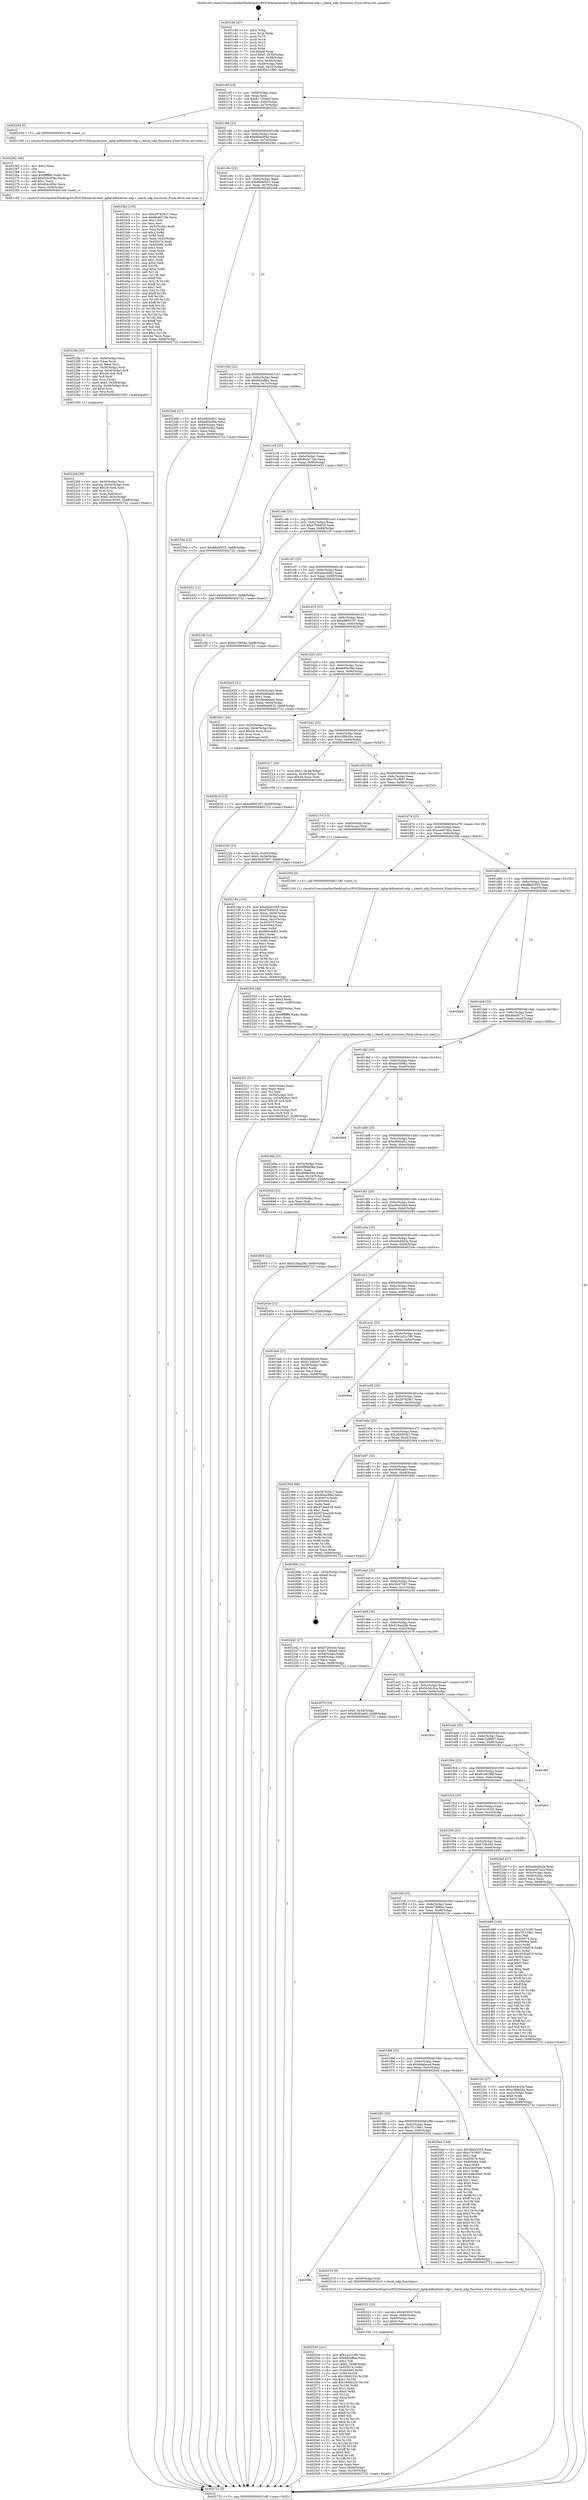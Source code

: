 digraph "0x401c40" {
  label = "0x401c40 (/mnt/c/Users/mathe/Desktop/tcc/POCII/binaries/extr_kphp-kdbnetnet-udp.c_check_udp_functions_Final-ollvm.out::main(0))"
  labelloc = "t"
  node[shape=record]

  Entry [label="",width=0.3,height=0.3,shape=circle,fillcolor=black,style=filled]
  "0x401c6f" [label="{
     0x401c6f [23]\l
     | [instrs]\l
     &nbsp;&nbsp;0x401c6f \<+3\>: mov -0x68(%rbp),%eax\l
     &nbsp;&nbsp;0x401c72 \<+2\>: mov %eax,%ecx\l
     &nbsp;&nbsp;0x401c74 \<+6\>: sub $0x817264e9,%ecx\l
     &nbsp;&nbsp;0x401c7a \<+3\>: mov %eax,-0x6c(%rbp)\l
     &nbsp;&nbsp;0x401c7d \<+3\>: mov %ecx,-0x70(%rbp)\l
     &nbsp;&nbsp;0x401c80 \<+6\>: je 000000000040225d \<main+0x61d\>\l
  }"]
  "0x40225d" [label="{
     0x40225d [5]\l
     | [instrs]\l
     &nbsp;&nbsp;0x40225d \<+5\>: call 0000000000401160 \<next_i\>\l
     | [calls]\l
     &nbsp;&nbsp;0x401160 \{1\} (/mnt/c/Users/mathe/Desktop/tcc/POCII/binaries/extr_kphp-kdbnetnet-udp.c_check_udp_functions_Final-ollvm.out::next_i)\l
  }"]
  "0x401c86" [label="{
     0x401c86 [22]\l
     | [instrs]\l
     &nbsp;&nbsp;0x401c86 \<+5\>: jmp 0000000000401c8b \<main+0x4b\>\l
     &nbsp;&nbsp;0x401c8b \<+3\>: mov -0x6c(%rbp),%eax\l
     &nbsp;&nbsp;0x401c8e \<+5\>: sub $0x86da3f4d,%eax\l
     &nbsp;&nbsp;0x401c93 \<+3\>: mov %eax,-0x74(%rbp)\l
     &nbsp;&nbsp;0x401c96 \<+6\>: je 00000000004023bc \<main+0x77c\>\l
  }"]
  Exit [label="",width=0.3,height=0.3,shape=circle,fillcolor=black,style=filled,peripheries=2]
  "0x4023bc" [label="{
     0x4023bc [150]\l
     | [instrs]\l
     &nbsp;&nbsp;0x4023bc \<+5\>: mov $0x297828c7,%eax\l
     &nbsp;&nbsp;0x4023c1 \<+5\>: mov $0x8ede719e,%ecx\l
     &nbsp;&nbsp;0x4023c6 \<+2\>: mov $0x1,%dl\l
     &nbsp;&nbsp;0x4023c8 \<+2\>: xor %esi,%esi\l
     &nbsp;&nbsp;0x4023ca \<+3\>: mov -0x5c(%rbp),%edi\l
     &nbsp;&nbsp;0x4023cd \<+3\>: mov %esi,%r8d\l
     &nbsp;&nbsp;0x4023d0 \<+4\>: sub $0x1,%r8d\l
     &nbsp;&nbsp;0x4023d4 \<+3\>: sub %r8d,%edi\l
     &nbsp;&nbsp;0x4023d7 \<+3\>: mov %edi,-0x5c(%rbp)\l
     &nbsp;&nbsp;0x4023da \<+7\>: mov 0x405074,%edi\l
     &nbsp;&nbsp;0x4023e1 \<+8\>: mov 0x405084,%r8d\l
     &nbsp;&nbsp;0x4023e9 \<+3\>: sub $0x1,%esi\l
     &nbsp;&nbsp;0x4023ec \<+3\>: mov %edi,%r9d\l
     &nbsp;&nbsp;0x4023ef \<+3\>: add %esi,%r9d\l
     &nbsp;&nbsp;0x4023f2 \<+4\>: imul %r9d,%edi\l
     &nbsp;&nbsp;0x4023f6 \<+3\>: and $0x1,%edi\l
     &nbsp;&nbsp;0x4023f9 \<+3\>: cmp $0x0,%edi\l
     &nbsp;&nbsp;0x4023fc \<+4\>: sete %r10b\l
     &nbsp;&nbsp;0x402400 \<+4\>: cmp $0xa,%r8d\l
     &nbsp;&nbsp;0x402404 \<+4\>: setl %r11b\l
     &nbsp;&nbsp;0x402408 \<+3\>: mov %r10b,%bl\l
     &nbsp;&nbsp;0x40240b \<+3\>: xor $0xff,%bl\l
     &nbsp;&nbsp;0x40240e \<+3\>: mov %r11b,%r14b\l
     &nbsp;&nbsp;0x402411 \<+4\>: xor $0xff,%r14b\l
     &nbsp;&nbsp;0x402415 \<+3\>: xor $0x1,%dl\l
     &nbsp;&nbsp;0x402418 \<+3\>: mov %bl,%r15b\l
     &nbsp;&nbsp;0x40241b \<+4\>: and $0xff,%r15b\l
     &nbsp;&nbsp;0x40241f \<+3\>: and %dl,%r10b\l
     &nbsp;&nbsp;0x402422 \<+3\>: mov %r14b,%r12b\l
     &nbsp;&nbsp;0x402425 \<+4\>: and $0xff,%r12b\l
     &nbsp;&nbsp;0x402429 \<+3\>: and %dl,%r11b\l
     &nbsp;&nbsp;0x40242c \<+3\>: or %r10b,%r15b\l
     &nbsp;&nbsp;0x40242f \<+3\>: or %r11b,%r12b\l
     &nbsp;&nbsp;0x402432 \<+3\>: xor %r12b,%r15b\l
     &nbsp;&nbsp;0x402435 \<+3\>: or %r14b,%bl\l
     &nbsp;&nbsp;0x402438 \<+3\>: xor $0xff,%bl\l
     &nbsp;&nbsp;0x40243b \<+3\>: or $0x1,%dl\l
     &nbsp;&nbsp;0x40243e \<+2\>: and %dl,%bl\l
     &nbsp;&nbsp;0x402440 \<+3\>: or %bl,%r15b\l
     &nbsp;&nbsp;0x402443 \<+4\>: test $0x1,%r15b\l
     &nbsp;&nbsp;0x402447 \<+3\>: cmovne %ecx,%eax\l
     &nbsp;&nbsp;0x40244a \<+3\>: mov %eax,-0x68(%rbp)\l
     &nbsp;&nbsp;0x40244d \<+5\>: jmp 0000000000402722 \<main+0xae2\>\l
  }"]
  "0x401c9c" [label="{
     0x401c9c [22]\l
     | [instrs]\l
     &nbsp;&nbsp;0x401c9c \<+5\>: jmp 0000000000401ca1 \<main+0x61\>\l
     &nbsp;&nbsp;0x401ca1 \<+3\>: mov -0x6c(%rbp),%eax\l
     &nbsp;&nbsp;0x401ca4 \<+5\>: sub $0x88ebf932,%eax\l
     &nbsp;&nbsp;0x401ca9 \<+3\>: mov %eax,-0x78(%rbp)\l
     &nbsp;&nbsp;0x401cac \<+6\>: je 00000000004025e6 \<main+0x9a6\>\l
  }"]
  "0x402650" [label="{
     0x402650 [12]\l
     | [instrs]\l
     &nbsp;&nbsp;0x402650 \<+7\>: movl $0x519aa20b,-0x68(%rbp)\l
     &nbsp;&nbsp;0x402657 \<+5\>: jmp 0000000000402722 \<main+0xae2\>\l
  }"]
  "0x4025e6" [label="{
     0x4025e6 [27]\l
     | [instrs]\l
     &nbsp;&nbsp;0x4025e6 \<+5\>: mov $0xdfd0bd51,%eax\l
     &nbsp;&nbsp;0x4025eb \<+5\>: mov $0xbdf3e59e,%ecx\l
     &nbsp;&nbsp;0x4025f0 \<+3\>: mov -0x64(%rbp),%edx\l
     &nbsp;&nbsp;0x4025f3 \<+3\>: cmp -0x48(%rbp),%edx\l
     &nbsp;&nbsp;0x4025f6 \<+3\>: cmovl %ecx,%eax\l
     &nbsp;&nbsp;0x4025f9 \<+3\>: mov %eax,-0x68(%rbp)\l
     &nbsp;&nbsp;0x4025fc \<+5\>: jmp 0000000000402722 \<main+0xae2\>\l
  }"]
  "0x401cb2" [label="{
     0x401cb2 [22]\l
     | [instrs]\l
     &nbsp;&nbsp;0x401cb2 \<+5\>: jmp 0000000000401cb7 \<main+0x77\>\l
     &nbsp;&nbsp;0x401cb7 \<+3\>: mov -0x6c(%rbp),%eax\l
     &nbsp;&nbsp;0x401cba \<+5\>: sub $0x8d2effaa,%eax\l
     &nbsp;&nbsp;0x401cbf \<+3\>: mov %eax,-0x7c(%rbp)\l
     &nbsp;&nbsp;0x401cc2 \<+6\>: je 00000000004025da \<main+0x99a\>\l
  }"]
  "0x402619" [label="{
     0x402619 [12]\l
     | [instrs]\l
     &nbsp;&nbsp;0x402619 \<+7\>: movl $0xa8805197,-0x68(%rbp)\l
     &nbsp;&nbsp;0x402620 \<+5\>: jmp 0000000000402722 \<main+0xae2\>\l
  }"]
  "0x4025da" [label="{
     0x4025da [12]\l
     | [instrs]\l
     &nbsp;&nbsp;0x4025da \<+7\>: movl $0x88ebf932,-0x68(%rbp)\l
     &nbsp;&nbsp;0x4025e1 \<+5\>: jmp 0000000000402722 \<main+0xae2\>\l
  }"]
  "0x401cc8" [label="{
     0x401cc8 [22]\l
     | [instrs]\l
     &nbsp;&nbsp;0x401cc8 \<+5\>: jmp 0000000000401ccd \<main+0x8d\>\l
     &nbsp;&nbsp;0x401ccd \<+3\>: mov -0x6c(%rbp),%eax\l
     &nbsp;&nbsp;0x401cd0 \<+5\>: sub $0x8ede719e,%eax\l
     &nbsp;&nbsp;0x401cd5 \<+3\>: mov %eax,-0x80(%rbp)\l
     &nbsp;&nbsp;0x401cd8 \<+6\>: je 0000000000402452 \<main+0x812\>\l
  }"]
  "0x402539" [label="{
     0x402539 [161]\l
     | [instrs]\l
     &nbsp;&nbsp;0x402539 \<+5\>: mov $0x1a21c3f0,%esi\l
     &nbsp;&nbsp;0x40253e \<+5\>: mov $0x8d2effaa,%ecx\l
     &nbsp;&nbsp;0x402543 \<+2\>: mov $0x1,%dl\l
     &nbsp;&nbsp;0x402545 \<+7\>: movl $0x0,-0x64(%rbp)\l
     &nbsp;&nbsp;0x40254c \<+8\>: mov 0x405074,%r8d\l
     &nbsp;&nbsp;0x402554 \<+8\>: mov 0x405084,%r9d\l
     &nbsp;&nbsp;0x40255c \<+3\>: mov %r8d,%r10d\l
     &nbsp;&nbsp;0x40255f \<+7\>: sub $0x180d223c,%r10d\l
     &nbsp;&nbsp;0x402566 \<+4\>: sub $0x1,%r10d\l
     &nbsp;&nbsp;0x40256a \<+7\>: add $0x180d223c,%r10d\l
     &nbsp;&nbsp;0x402571 \<+4\>: imul %r10d,%r8d\l
     &nbsp;&nbsp;0x402575 \<+4\>: and $0x1,%r8d\l
     &nbsp;&nbsp;0x402579 \<+4\>: cmp $0x0,%r8d\l
     &nbsp;&nbsp;0x40257d \<+4\>: sete %r11b\l
     &nbsp;&nbsp;0x402581 \<+4\>: cmp $0xa,%r9d\l
     &nbsp;&nbsp;0x402585 \<+3\>: setl %bl\l
     &nbsp;&nbsp;0x402588 \<+3\>: mov %r11b,%r14b\l
     &nbsp;&nbsp;0x40258b \<+4\>: xor $0xff,%r14b\l
     &nbsp;&nbsp;0x40258f \<+3\>: mov %bl,%r15b\l
     &nbsp;&nbsp;0x402592 \<+4\>: xor $0xff,%r15b\l
     &nbsp;&nbsp;0x402596 \<+3\>: xor $0x0,%dl\l
     &nbsp;&nbsp;0x402599 \<+3\>: mov %r14b,%r12b\l
     &nbsp;&nbsp;0x40259c \<+4\>: and $0x0,%r12b\l
     &nbsp;&nbsp;0x4025a0 \<+3\>: and %dl,%r11b\l
     &nbsp;&nbsp;0x4025a3 \<+3\>: mov %r15b,%r13b\l
     &nbsp;&nbsp;0x4025a6 \<+4\>: and $0x0,%r13b\l
     &nbsp;&nbsp;0x4025aa \<+2\>: and %dl,%bl\l
     &nbsp;&nbsp;0x4025ac \<+3\>: or %r11b,%r12b\l
     &nbsp;&nbsp;0x4025af \<+3\>: or %bl,%r13b\l
     &nbsp;&nbsp;0x4025b2 \<+3\>: xor %r13b,%r12b\l
     &nbsp;&nbsp;0x4025b5 \<+3\>: or %r15b,%r14b\l
     &nbsp;&nbsp;0x4025b8 \<+4\>: xor $0xff,%r14b\l
     &nbsp;&nbsp;0x4025bc \<+3\>: or $0x0,%dl\l
     &nbsp;&nbsp;0x4025bf \<+3\>: and %dl,%r14b\l
     &nbsp;&nbsp;0x4025c2 \<+3\>: or %r14b,%r12b\l
     &nbsp;&nbsp;0x4025c5 \<+4\>: test $0x1,%r12b\l
     &nbsp;&nbsp;0x4025c9 \<+3\>: cmovne %ecx,%esi\l
     &nbsp;&nbsp;0x4025cc \<+3\>: mov %esi,-0x68(%rbp)\l
     &nbsp;&nbsp;0x4025cf \<+6\>: mov %eax,-0x100(%rbp)\l
     &nbsp;&nbsp;0x4025d5 \<+5\>: jmp 0000000000402722 \<main+0xae2\>\l
  }"]
  "0x402452" [label="{
     0x402452 [12]\l
     | [instrs]\l
     &nbsp;&nbsp;0x402452 \<+7\>: movl $0x63a16345,-0x68(%rbp)\l
     &nbsp;&nbsp;0x402459 \<+5\>: jmp 0000000000402722 \<main+0xae2\>\l
  }"]
  "0x401cde" [label="{
     0x401cde [25]\l
     | [instrs]\l
     &nbsp;&nbsp;0x401cde \<+5\>: jmp 0000000000401ce3 \<main+0xa3\>\l
     &nbsp;&nbsp;0x401ce3 \<+3\>: mov -0x6c(%rbp),%eax\l
     &nbsp;&nbsp;0x401ce6 \<+5\>: sub $0x97b94f18,%eax\l
     &nbsp;&nbsp;0x401ceb \<+6\>: mov %eax,-0x84(%rbp)\l
     &nbsp;&nbsp;0x401cf1 \<+6\>: je 00000000004021f0 \<main+0x5b0\>\l
  }"]
  "0x402522" [label="{
     0x402522 [23]\l
     | [instrs]\l
     &nbsp;&nbsp;0x402522 \<+10\>: movabs $0x4030c0,%rdi\l
     &nbsp;&nbsp;0x40252c \<+3\>: mov %eax,-0x60(%rbp)\l
     &nbsp;&nbsp;0x40252f \<+3\>: mov -0x60(%rbp),%esi\l
     &nbsp;&nbsp;0x402532 \<+2\>: mov $0x0,%al\l
     &nbsp;&nbsp;0x402534 \<+5\>: call 0000000000401040 \<printf@plt\>\l
     | [calls]\l
     &nbsp;&nbsp;0x401040 \{1\} (unknown)\l
  }"]
  "0x4021f0" [label="{
     0x4021f0 [12]\l
     | [instrs]\l
     &nbsp;&nbsp;0x4021f0 \<+7\>: movl $0x6c7d994a,-0x68(%rbp)\l
     &nbsp;&nbsp;0x4021f7 \<+5\>: jmp 0000000000402722 \<main+0xae2\>\l
  }"]
  "0x401cf7" [label="{
     0x401cf7 [25]\l
     | [instrs]\l
     &nbsp;&nbsp;0x401cf7 \<+5\>: jmp 0000000000401cfc \<main+0xbc\>\l
     &nbsp;&nbsp;0x401cfc \<+3\>: mov -0x6c(%rbp),%eax\l
     &nbsp;&nbsp;0x401cff \<+5\>: sub $0xa4ec4bb3,%eax\l
     &nbsp;&nbsp;0x401d04 \<+6\>: mov %eax,-0x88(%rbp)\l
     &nbsp;&nbsp;0x401d0a \<+6\>: je 00000000004026a1 \<main+0xa61\>\l
  }"]
  "0x401f9a" [label="{
     0x401f9a\l
  }", style=dashed]
  "0x4026a1" [label="{
     0x4026a1\l
  }", style=dashed]
  "0x401d10" [label="{
     0x401d10 [25]\l
     | [instrs]\l
     &nbsp;&nbsp;0x401d10 \<+5\>: jmp 0000000000401d15 \<main+0xd5\>\l
     &nbsp;&nbsp;0x401d15 \<+3\>: mov -0x6c(%rbp),%eax\l
     &nbsp;&nbsp;0x401d18 \<+5\>: sub $0xa8805197,%eax\l
     &nbsp;&nbsp;0x401d1d \<+6\>: mov %eax,-0x8c(%rbp)\l
     &nbsp;&nbsp;0x401d23 \<+6\>: je 0000000000402625 \<main+0x9e5\>\l
  }"]
  "0x402519" [label="{
     0x402519 [9]\l
     | [instrs]\l
     &nbsp;&nbsp;0x402519 \<+4\>: mov -0x50(%rbp),%rdi\l
     &nbsp;&nbsp;0x40251d \<+5\>: call 0000000000401610 \<check_udp_functions\>\l
     | [calls]\l
     &nbsp;&nbsp;0x401610 \{1\} (/mnt/c/Users/mathe/Desktop/tcc/POCII/binaries/extr_kphp-kdbnetnet-udp.c_check_udp_functions_Final-ollvm.out::check_udp_functions)\l
  }"]
  "0x402625" [label="{
     0x402625 [31]\l
     | [instrs]\l
     &nbsp;&nbsp;0x402625 \<+3\>: mov -0x64(%rbp),%eax\l
     &nbsp;&nbsp;0x402628 \<+5\>: sub $0x6b48daa0,%eax\l
     &nbsp;&nbsp;0x40262d \<+3\>: add $0x1,%eax\l
     &nbsp;&nbsp;0x402630 \<+5\>: add $0x6b48daa0,%eax\l
     &nbsp;&nbsp;0x402635 \<+3\>: mov %eax,-0x64(%rbp)\l
     &nbsp;&nbsp;0x402638 \<+7\>: movl $0x88ebf932,-0x68(%rbp)\l
     &nbsp;&nbsp;0x40263f \<+5\>: jmp 0000000000402722 \<main+0xae2\>\l
  }"]
  "0x401d29" [label="{
     0x401d29 [25]\l
     | [instrs]\l
     &nbsp;&nbsp;0x401d29 \<+5\>: jmp 0000000000401d2e \<main+0xee\>\l
     &nbsp;&nbsp;0x401d2e \<+3\>: mov -0x6c(%rbp),%eax\l
     &nbsp;&nbsp;0x401d31 \<+5\>: sub $0xbdf3e59e,%eax\l
     &nbsp;&nbsp;0x401d36 \<+6\>: mov %eax,-0x90(%rbp)\l
     &nbsp;&nbsp;0x401d3c \<+6\>: je 0000000000402601 \<main+0x9c1\>\l
  }"]
  "0x402331" [label="{
     0x402331 [51]\l
     | [instrs]\l
     &nbsp;&nbsp;0x402331 \<+6\>: mov -0xfc(%rbp),%ecx\l
     &nbsp;&nbsp;0x402337 \<+3\>: imul %eax,%ecx\l
     &nbsp;&nbsp;0x40233a \<+3\>: mov %cl,%dil\l
     &nbsp;&nbsp;0x40233d \<+4\>: mov -0x50(%rbp),%r8\l
     &nbsp;&nbsp;0x402341 \<+4\>: movslq -0x54(%rbp),%r9\l
     &nbsp;&nbsp;0x402345 \<+4\>: imul $0x28,%r9,%r9\l
     &nbsp;&nbsp;0x402349 \<+3\>: add %r9,%r8\l
     &nbsp;&nbsp;0x40234c \<+4\>: mov 0x8(%r8),%r8\l
     &nbsp;&nbsp;0x402350 \<+4\>: movslq -0x5c(%rbp),%r9\l
     &nbsp;&nbsp;0x402354 \<+4\>: mov %dil,(%r8,%r9,1)\l
     &nbsp;&nbsp;0x402358 \<+7\>: movl $0x388003a7,-0x68(%rbp)\l
     &nbsp;&nbsp;0x40235f \<+5\>: jmp 0000000000402722 \<main+0xae2\>\l
  }"]
  "0x402601" [label="{
     0x402601 [24]\l
     | [instrs]\l
     &nbsp;&nbsp;0x402601 \<+4\>: mov -0x50(%rbp),%rax\l
     &nbsp;&nbsp;0x402605 \<+4\>: movslq -0x64(%rbp),%rcx\l
     &nbsp;&nbsp;0x402609 \<+4\>: imul $0x28,%rcx,%rcx\l
     &nbsp;&nbsp;0x40260d \<+3\>: add %rcx,%rax\l
     &nbsp;&nbsp;0x402610 \<+4\>: mov 0x8(%rax),%rdi\l
     &nbsp;&nbsp;0x402614 \<+5\>: call 0000000000401030 \<free@plt\>\l
     | [calls]\l
     &nbsp;&nbsp;0x401030 \{1\} (unknown)\l
  }"]
  "0x401d42" [label="{
     0x401d42 [25]\l
     | [instrs]\l
     &nbsp;&nbsp;0x401d42 \<+5\>: jmp 0000000000401d47 \<main+0x107\>\l
     &nbsp;&nbsp;0x401d47 \<+3\>: mov -0x6c(%rbp),%eax\l
     &nbsp;&nbsp;0x401d4a \<+5\>: sub $0xc3f6b26a,%eax\l
     &nbsp;&nbsp;0x401d4f \<+6\>: mov %eax,-0x94(%rbp)\l
     &nbsp;&nbsp;0x401d55 \<+6\>: je 0000000000402217 \<main+0x5d7\>\l
  }"]
  "0x402305" [label="{
     0x402305 [44]\l
     | [instrs]\l
     &nbsp;&nbsp;0x402305 \<+2\>: xor %ecx,%ecx\l
     &nbsp;&nbsp;0x402307 \<+5\>: mov $0x2,%edx\l
     &nbsp;&nbsp;0x40230c \<+6\>: mov %edx,-0xf8(%rbp)\l
     &nbsp;&nbsp;0x402312 \<+1\>: cltd\l
     &nbsp;&nbsp;0x402313 \<+6\>: mov -0xf8(%rbp),%esi\l
     &nbsp;&nbsp;0x402319 \<+2\>: idiv %esi\l
     &nbsp;&nbsp;0x40231b \<+6\>: imul $0xfffffffe,%edx,%edx\l
     &nbsp;&nbsp;0x402321 \<+3\>: sub $0x1,%ecx\l
     &nbsp;&nbsp;0x402324 \<+2\>: sub %ecx,%edx\l
     &nbsp;&nbsp;0x402326 \<+6\>: mov %edx,-0xfc(%rbp)\l
     &nbsp;&nbsp;0x40232c \<+5\>: call 0000000000401160 \<next_i\>\l
     | [calls]\l
     &nbsp;&nbsp;0x401160 \{1\} (/mnt/c/Users/mathe/Desktop/tcc/POCII/binaries/extr_kphp-kdbnetnet-udp.c_check_udp_functions_Final-ollvm.out::next_i)\l
  }"]
  "0x402217" [label="{
     0x402217 [20]\l
     | [instrs]\l
     &nbsp;&nbsp;0x402217 \<+7\>: movl $0x1,-0x48(%rbp)\l
     &nbsp;&nbsp;0x40221e \<+4\>: movslq -0x48(%rbp),%rax\l
     &nbsp;&nbsp;0x402222 \<+4\>: imul $0x28,%rax,%rdi\l
     &nbsp;&nbsp;0x402226 \<+5\>: call 0000000000401050 \<malloc@plt\>\l
     | [calls]\l
     &nbsp;&nbsp;0x401050 \{1\} (unknown)\l
  }"]
  "0x401d5b" [label="{
     0x401d5b [25]\l
     | [instrs]\l
     &nbsp;&nbsp;0x401d5b \<+5\>: jmp 0000000000401d60 \<main+0x120\>\l
     &nbsp;&nbsp;0x401d60 \<+3\>: mov -0x6c(%rbp),%eax\l
     &nbsp;&nbsp;0x401d63 \<+5\>: sub $0xc701f607,%eax\l
     &nbsp;&nbsp;0x401d68 \<+6\>: mov %eax,-0x98(%rbp)\l
     &nbsp;&nbsp;0x401d6e \<+6\>: je 000000000040217d \<main+0x53d\>\l
  }"]
  "0x4022bf" [label="{
     0x4022bf [38]\l
     | [instrs]\l
     &nbsp;&nbsp;0x4022bf \<+4\>: mov -0x50(%rbp),%rsi\l
     &nbsp;&nbsp;0x4022c3 \<+4\>: movslq -0x54(%rbp),%rdi\l
     &nbsp;&nbsp;0x4022c7 \<+4\>: imul $0x28,%rdi,%rdi\l
     &nbsp;&nbsp;0x4022cb \<+3\>: add %rdi,%rsi\l
     &nbsp;&nbsp;0x4022ce \<+4\>: mov %rax,0x8(%rsi)\l
     &nbsp;&nbsp;0x4022d2 \<+7\>: movl $0x0,-0x5c(%rbp)\l
     &nbsp;&nbsp;0x4022d9 \<+7\>: movl $0x63a16345,-0x68(%rbp)\l
     &nbsp;&nbsp;0x4022e0 \<+5\>: jmp 0000000000402722 \<main+0xae2\>\l
  }"]
  "0x40217d" [label="{
     0x40217d [13]\l
     | [instrs]\l
     &nbsp;&nbsp;0x40217d \<+4\>: mov -0x40(%rbp),%rax\l
     &nbsp;&nbsp;0x402181 \<+4\>: mov 0x8(%rax),%rdi\l
     &nbsp;&nbsp;0x402185 \<+5\>: call 0000000000401060 \<atoi@plt\>\l
     | [calls]\l
     &nbsp;&nbsp;0x401060 \{1\} (unknown)\l
  }"]
  "0x401d74" [label="{
     0x401d74 [25]\l
     | [instrs]\l
     &nbsp;&nbsp;0x401d74 \<+5\>: jmp 0000000000401d79 \<main+0x139\>\l
     &nbsp;&nbsp;0x401d79 \<+3\>: mov -0x6c(%rbp),%eax\l
     &nbsp;&nbsp;0x401d7c \<+5\>: sub $0xcee97d2a,%eax\l
     &nbsp;&nbsp;0x401d81 \<+6\>: mov %eax,-0x9c(%rbp)\l
     &nbsp;&nbsp;0x401d87 \<+6\>: je 0000000000402300 \<main+0x6c0\>\l
  }"]
  "0x40228a" [label="{
     0x40228a [53]\l
     | [instrs]\l
     &nbsp;&nbsp;0x40228a \<+6\>: mov -0xf4(%rbp),%ecx\l
     &nbsp;&nbsp;0x402290 \<+3\>: imul %eax,%ecx\l
     &nbsp;&nbsp;0x402293 \<+3\>: movslq %ecx,%rsi\l
     &nbsp;&nbsp;0x402296 \<+4\>: mov -0x50(%rbp),%rdi\l
     &nbsp;&nbsp;0x40229a \<+4\>: movslq -0x54(%rbp),%r8\l
     &nbsp;&nbsp;0x40229e \<+4\>: imul $0x28,%r8,%r8\l
     &nbsp;&nbsp;0x4022a2 \<+3\>: add %r8,%rdi\l
     &nbsp;&nbsp;0x4022a5 \<+3\>: mov %rsi,(%rdi)\l
     &nbsp;&nbsp;0x4022a8 \<+7\>: movl $0x1,-0x58(%rbp)\l
     &nbsp;&nbsp;0x4022af \<+4\>: movslq -0x58(%rbp),%rsi\l
     &nbsp;&nbsp;0x4022b3 \<+4\>: shl $0x0,%rsi\l
     &nbsp;&nbsp;0x4022b7 \<+3\>: mov %rsi,%rdi\l
     &nbsp;&nbsp;0x4022ba \<+5\>: call 0000000000401050 \<malloc@plt\>\l
     | [calls]\l
     &nbsp;&nbsp;0x401050 \{1\} (unknown)\l
  }"]
  "0x402300" [label="{
     0x402300 [5]\l
     | [instrs]\l
     &nbsp;&nbsp;0x402300 \<+5\>: call 0000000000401160 \<next_i\>\l
     | [calls]\l
     &nbsp;&nbsp;0x401160 \{1\} (/mnt/c/Users/mathe/Desktop/tcc/POCII/binaries/extr_kphp-kdbnetnet-udp.c_check_udp_functions_Final-ollvm.out::next_i)\l
  }"]
  "0x401d8d" [label="{
     0x401d8d [25]\l
     | [instrs]\l
     &nbsp;&nbsp;0x401d8d \<+5\>: jmp 0000000000401d92 \<main+0x152\>\l
     &nbsp;&nbsp;0x401d92 \<+3\>: mov -0x6c(%rbp),%eax\l
     &nbsp;&nbsp;0x401d95 \<+5\>: sub $0xd9ab3555,%eax\l
     &nbsp;&nbsp;0x401d9a \<+6\>: mov %eax,-0xa0(%rbp)\l
     &nbsp;&nbsp;0x401da0 \<+6\>: je 00000000004026b9 \<main+0xa79\>\l
  }"]
  "0x402262" [label="{
     0x402262 [40]\l
     | [instrs]\l
     &nbsp;&nbsp;0x402262 \<+5\>: mov $0x2,%ecx\l
     &nbsp;&nbsp;0x402267 \<+1\>: cltd\l
     &nbsp;&nbsp;0x402268 \<+2\>: idiv %ecx\l
     &nbsp;&nbsp;0x40226a \<+6\>: imul $0xfffffffe,%edx,%ecx\l
     &nbsp;&nbsp;0x402270 \<+6\>: add $0xd24cd3bc,%ecx\l
     &nbsp;&nbsp;0x402276 \<+3\>: add $0x1,%ecx\l
     &nbsp;&nbsp;0x402279 \<+6\>: sub $0xd24cd3bc,%ecx\l
     &nbsp;&nbsp;0x40227f \<+6\>: mov %ecx,-0xf4(%rbp)\l
     &nbsp;&nbsp;0x402285 \<+5\>: call 0000000000401160 \<next_i\>\l
     | [calls]\l
     &nbsp;&nbsp;0x401160 \{1\} (/mnt/c/Users/mathe/Desktop/tcc/POCII/binaries/extr_kphp-kdbnetnet-udp.c_check_udp_functions_Final-ollvm.out::next_i)\l
  }"]
  "0x4026b9" [label="{
     0x4026b9\l
  }", style=dashed]
  "0x401da6" [label="{
     0x401da6 [25]\l
     | [instrs]\l
     &nbsp;&nbsp;0x401da6 \<+5\>: jmp 0000000000401dab \<main+0x16b\>\l
     &nbsp;&nbsp;0x401dab \<+3\>: mov -0x6c(%rbp),%eax\l
     &nbsp;&nbsp;0x401dae \<+5\>: sub $0xdba0871c,%eax\l
     &nbsp;&nbsp;0x401db3 \<+6\>: mov %eax,-0xa4(%rbp)\l
     &nbsp;&nbsp;0x401db9 \<+6\>: je 000000000040246a \<main+0x82a\>\l
  }"]
  "0x40222b" [label="{
     0x40222b [23]\l
     | [instrs]\l
     &nbsp;&nbsp;0x40222b \<+4\>: mov %rax,-0x50(%rbp)\l
     &nbsp;&nbsp;0x40222f \<+7\>: movl $0x0,-0x54(%rbp)\l
     &nbsp;&nbsp;0x402236 \<+7\>: movl $0x3fc97567,-0x68(%rbp)\l
     &nbsp;&nbsp;0x40223d \<+5\>: jmp 0000000000402722 \<main+0xae2\>\l
  }"]
  "0x40246a" [label="{
     0x40246a [31]\l
     | [instrs]\l
     &nbsp;&nbsp;0x40246a \<+3\>: mov -0x54(%rbp),%eax\l
     &nbsp;&nbsp;0x40246d \<+5\>: sub $0x4988e08a,%eax\l
     &nbsp;&nbsp;0x402472 \<+3\>: add $0x1,%eax\l
     &nbsp;&nbsp;0x402475 \<+5\>: add $0x4988e08a,%eax\l
     &nbsp;&nbsp;0x40247a \<+3\>: mov %eax,-0x54(%rbp)\l
     &nbsp;&nbsp;0x40247d \<+7\>: movl $0x3fc97567,-0x68(%rbp)\l
     &nbsp;&nbsp;0x402484 \<+5\>: jmp 0000000000402722 \<main+0xae2\>\l
  }"]
  "0x401dbf" [label="{
     0x401dbf [25]\l
     | [instrs]\l
     &nbsp;&nbsp;0x401dbf \<+5\>: jmp 0000000000401dc4 \<main+0x184\>\l
     &nbsp;&nbsp;0x401dc4 \<+3\>: mov -0x6c(%rbp),%eax\l
     &nbsp;&nbsp;0x401dc7 \<+5\>: sub $0xdc35f862,%eax\l
     &nbsp;&nbsp;0x401dcc \<+6\>: mov %eax,-0xa8(%rbp)\l
     &nbsp;&nbsp;0x401dd2 \<+6\>: je 0000000000402668 \<main+0xa28\>\l
  }"]
  "0x40218a" [label="{
     0x40218a [102]\l
     | [instrs]\l
     &nbsp;&nbsp;0x40218a \<+5\>: mov $0xd9ab3555,%ecx\l
     &nbsp;&nbsp;0x40218f \<+5\>: mov $0x97b94f18,%edx\l
     &nbsp;&nbsp;0x402194 \<+3\>: mov %eax,-0x44(%rbp)\l
     &nbsp;&nbsp;0x402197 \<+3\>: mov -0x44(%rbp),%eax\l
     &nbsp;&nbsp;0x40219a \<+3\>: mov %eax,-0x2c(%rbp)\l
     &nbsp;&nbsp;0x40219d \<+7\>: mov 0x405074,%eax\l
     &nbsp;&nbsp;0x4021a4 \<+7\>: mov 0x405084,%esi\l
     &nbsp;&nbsp;0x4021ab \<+3\>: mov %eax,%r8d\l
     &nbsp;&nbsp;0x4021ae \<+7\>: sub $0x804c4d01,%r8d\l
     &nbsp;&nbsp;0x4021b5 \<+4\>: sub $0x1,%r8d\l
     &nbsp;&nbsp;0x4021b9 \<+7\>: add $0x804c4d01,%r8d\l
     &nbsp;&nbsp;0x4021c0 \<+4\>: imul %r8d,%eax\l
     &nbsp;&nbsp;0x4021c4 \<+3\>: and $0x1,%eax\l
     &nbsp;&nbsp;0x4021c7 \<+3\>: cmp $0x0,%eax\l
     &nbsp;&nbsp;0x4021ca \<+4\>: sete %r9b\l
     &nbsp;&nbsp;0x4021ce \<+3\>: cmp $0xa,%esi\l
     &nbsp;&nbsp;0x4021d1 \<+4\>: setl %r10b\l
     &nbsp;&nbsp;0x4021d5 \<+3\>: mov %r9b,%r11b\l
     &nbsp;&nbsp;0x4021d8 \<+3\>: and %r10b,%r11b\l
     &nbsp;&nbsp;0x4021db \<+3\>: xor %r10b,%r9b\l
     &nbsp;&nbsp;0x4021de \<+3\>: or %r9b,%r11b\l
     &nbsp;&nbsp;0x4021e1 \<+4\>: test $0x1,%r11b\l
     &nbsp;&nbsp;0x4021e5 \<+3\>: cmovne %edx,%ecx\l
     &nbsp;&nbsp;0x4021e8 \<+3\>: mov %ecx,-0x68(%rbp)\l
     &nbsp;&nbsp;0x4021eb \<+5\>: jmp 0000000000402722 \<main+0xae2\>\l
  }"]
  "0x402668" [label="{
     0x402668\l
  }", style=dashed]
  "0x401dd8" [label="{
     0x401dd8 [25]\l
     | [instrs]\l
     &nbsp;&nbsp;0x401dd8 \<+5\>: jmp 0000000000401ddd \<main+0x19d\>\l
     &nbsp;&nbsp;0x401ddd \<+3\>: mov -0x6c(%rbp),%eax\l
     &nbsp;&nbsp;0x401de0 \<+5\>: sub $0xdfd0bd51,%eax\l
     &nbsp;&nbsp;0x401de5 \<+6\>: mov %eax,-0xac(%rbp)\l
     &nbsp;&nbsp;0x401deb \<+6\>: je 0000000000402644 \<main+0xa04\>\l
  }"]
  "0x401f81" [label="{
     0x401f81 [25]\l
     | [instrs]\l
     &nbsp;&nbsp;0x401f81 \<+5\>: jmp 0000000000401f86 \<main+0x346\>\l
     &nbsp;&nbsp;0x401f86 \<+3\>: mov -0x6c(%rbp),%eax\l
     &nbsp;&nbsp;0x401f89 \<+5\>: sub $0x7f1158e1,%eax\l
     &nbsp;&nbsp;0x401f8e \<+6\>: mov %eax,-0xf0(%rbp)\l
     &nbsp;&nbsp;0x401f94 \<+6\>: je 0000000000402519 \<main+0x8d9\>\l
  }"]
  "0x402644" [label="{
     0x402644 [12]\l
     | [instrs]\l
     &nbsp;&nbsp;0x402644 \<+4\>: mov -0x50(%rbp),%rax\l
     &nbsp;&nbsp;0x402648 \<+3\>: mov %rax,%rdi\l
     &nbsp;&nbsp;0x40264b \<+5\>: call 0000000000401030 \<free@plt\>\l
     | [calls]\l
     &nbsp;&nbsp;0x401030 \{1\} (unknown)\l
  }"]
  "0x401df1" [label="{
     0x401df1 [25]\l
     | [instrs]\l
     &nbsp;&nbsp;0x401df1 \<+5\>: jmp 0000000000401df6 \<main+0x1b6\>\l
     &nbsp;&nbsp;0x401df6 \<+3\>: mov -0x6c(%rbp),%eax\l
     &nbsp;&nbsp;0x401df9 \<+5\>: sub $0xe84e55e9,%eax\l
     &nbsp;&nbsp;0x401dfe \<+6\>: mov %eax,-0xb0(%rbp)\l
     &nbsp;&nbsp;0x401e04 \<+6\>: je 0000000000402045 \<main+0x405\>\l
  }"]
  "0x4020ed" [label="{
     0x4020ed [144]\l
     | [instrs]\l
     &nbsp;&nbsp;0x4020ed \<+5\>: mov $0xd9ab3555,%eax\l
     &nbsp;&nbsp;0x4020f2 \<+5\>: mov $0xc701f607,%ecx\l
     &nbsp;&nbsp;0x4020f7 \<+2\>: mov $0x1,%dl\l
     &nbsp;&nbsp;0x4020f9 \<+7\>: mov 0x405074,%esi\l
     &nbsp;&nbsp;0x402100 \<+7\>: mov 0x405084,%edi\l
     &nbsp;&nbsp;0x402107 \<+3\>: mov %esi,%r8d\l
     &nbsp;&nbsp;0x40210a \<+7\>: sub $0x43dc05e0,%r8d\l
     &nbsp;&nbsp;0x402111 \<+4\>: sub $0x1,%r8d\l
     &nbsp;&nbsp;0x402115 \<+7\>: add $0x43dc05e0,%r8d\l
     &nbsp;&nbsp;0x40211c \<+4\>: imul %r8d,%esi\l
     &nbsp;&nbsp;0x402120 \<+3\>: and $0x1,%esi\l
     &nbsp;&nbsp;0x402123 \<+3\>: cmp $0x0,%esi\l
     &nbsp;&nbsp;0x402126 \<+4\>: sete %r9b\l
     &nbsp;&nbsp;0x40212a \<+3\>: cmp $0xa,%edi\l
     &nbsp;&nbsp;0x40212d \<+4\>: setl %r10b\l
     &nbsp;&nbsp;0x402131 \<+3\>: mov %r9b,%r11b\l
     &nbsp;&nbsp;0x402134 \<+4\>: xor $0xff,%r11b\l
     &nbsp;&nbsp;0x402138 \<+3\>: mov %r10b,%bl\l
     &nbsp;&nbsp;0x40213b \<+3\>: xor $0xff,%bl\l
     &nbsp;&nbsp;0x40213e \<+3\>: xor $0x0,%dl\l
     &nbsp;&nbsp;0x402141 \<+3\>: mov %r11b,%r14b\l
     &nbsp;&nbsp;0x402144 \<+4\>: and $0x0,%r14b\l
     &nbsp;&nbsp;0x402148 \<+3\>: and %dl,%r9b\l
     &nbsp;&nbsp;0x40214b \<+3\>: mov %bl,%r15b\l
     &nbsp;&nbsp;0x40214e \<+4\>: and $0x0,%r15b\l
     &nbsp;&nbsp;0x402152 \<+3\>: and %dl,%r10b\l
     &nbsp;&nbsp;0x402155 \<+3\>: or %r9b,%r14b\l
     &nbsp;&nbsp;0x402158 \<+3\>: or %r10b,%r15b\l
     &nbsp;&nbsp;0x40215b \<+3\>: xor %r15b,%r14b\l
     &nbsp;&nbsp;0x40215e \<+3\>: or %bl,%r11b\l
     &nbsp;&nbsp;0x402161 \<+4\>: xor $0xff,%r11b\l
     &nbsp;&nbsp;0x402165 \<+3\>: or $0x0,%dl\l
     &nbsp;&nbsp;0x402168 \<+3\>: and %dl,%r11b\l
     &nbsp;&nbsp;0x40216b \<+3\>: or %r11b,%r14b\l
     &nbsp;&nbsp;0x40216e \<+4\>: test $0x1,%r14b\l
     &nbsp;&nbsp;0x402172 \<+3\>: cmovne %ecx,%eax\l
     &nbsp;&nbsp;0x402175 \<+3\>: mov %eax,-0x68(%rbp)\l
     &nbsp;&nbsp;0x402178 \<+5\>: jmp 0000000000402722 \<main+0xae2\>\l
  }"]
  "0x402045" [label="{
     0x402045\l
  }", style=dashed]
  "0x401e0a" [label="{
     0x401e0a [25]\l
     | [instrs]\l
     &nbsp;&nbsp;0x401e0a \<+5\>: jmp 0000000000401e0f \<main+0x1cf\>\l
     &nbsp;&nbsp;0x401e0f \<+3\>: mov -0x6c(%rbp),%eax\l
     &nbsp;&nbsp;0x401e12 \<+5\>: sub $0xebb40e3a,%eax\l
     &nbsp;&nbsp;0x401e17 \<+6\>: mov %eax,-0xb4(%rbp)\l
     &nbsp;&nbsp;0x401e1d \<+6\>: je 000000000040245e \<main+0x81e\>\l
  }"]
  "0x401f68" [label="{
     0x401f68 [25]\l
     | [instrs]\l
     &nbsp;&nbsp;0x401f68 \<+5\>: jmp 0000000000401f6d \<main+0x32d\>\l
     &nbsp;&nbsp;0x401f6d \<+3\>: mov -0x6c(%rbp),%eax\l
     &nbsp;&nbsp;0x401f70 \<+5\>: sub $0x6daface4,%eax\l
     &nbsp;&nbsp;0x401f75 \<+6\>: mov %eax,-0xec(%rbp)\l
     &nbsp;&nbsp;0x401f7b \<+6\>: je 00000000004020ed \<main+0x4ad\>\l
  }"]
  "0x40245e" [label="{
     0x40245e [12]\l
     | [instrs]\l
     &nbsp;&nbsp;0x40245e \<+7\>: movl $0xdba0871c,-0x68(%rbp)\l
     &nbsp;&nbsp;0x402465 \<+5\>: jmp 0000000000402722 \<main+0xae2\>\l
  }"]
  "0x401e23" [label="{
     0x401e23 [25]\l
     | [instrs]\l
     &nbsp;&nbsp;0x401e23 \<+5\>: jmp 0000000000401e28 \<main+0x1e8\>\l
     &nbsp;&nbsp;0x401e28 \<+3\>: mov -0x6c(%rbp),%eax\l
     &nbsp;&nbsp;0x401e2b \<+5\>: sub $0xf3e1c380,%eax\l
     &nbsp;&nbsp;0x401e30 \<+6\>: mov %eax,-0xb8(%rbp)\l
     &nbsp;&nbsp;0x401e36 \<+6\>: je 0000000000401fa4 \<main+0x364\>\l
  }"]
  "0x4021fc" [label="{
     0x4021fc [27]\l
     | [instrs]\l
     &nbsp;&nbsp;0x4021fc \<+5\>: mov $0x542dc2ca,%eax\l
     &nbsp;&nbsp;0x402201 \<+5\>: mov $0xc3f6b26a,%ecx\l
     &nbsp;&nbsp;0x402206 \<+3\>: mov -0x2c(%rbp),%edx\l
     &nbsp;&nbsp;0x402209 \<+3\>: cmp $0x0,%edx\l
     &nbsp;&nbsp;0x40220c \<+3\>: cmove %ecx,%eax\l
     &nbsp;&nbsp;0x40220f \<+3\>: mov %eax,-0x68(%rbp)\l
     &nbsp;&nbsp;0x402212 \<+5\>: jmp 0000000000402722 \<main+0xae2\>\l
  }"]
  "0x401fa4" [label="{
     0x401fa4 [27]\l
     | [instrs]\l
     &nbsp;&nbsp;0x401fa4 \<+5\>: mov $0x6daface4,%eax\l
     &nbsp;&nbsp;0x401fa9 \<+5\>: mov $0x612d8607,%ecx\l
     &nbsp;&nbsp;0x401fae \<+3\>: mov -0x30(%rbp),%edx\l
     &nbsp;&nbsp;0x401fb1 \<+3\>: cmp $0x2,%edx\l
     &nbsp;&nbsp;0x401fb4 \<+3\>: cmovne %ecx,%eax\l
     &nbsp;&nbsp;0x401fb7 \<+3\>: mov %eax,-0x68(%rbp)\l
     &nbsp;&nbsp;0x401fba \<+5\>: jmp 0000000000402722 \<main+0xae2\>\l
  }"]
  "0x401e3c" [label="{
     0x401e3c [25]\l
     | [instrs]\l
     &nbsp;&nbsp;0x401e3c \<+5\>: jmp 0000000000401e41 \<main+0x201\>\l
     &nbsp;&nbsp;0x401e41 \<+3\>: mov -0x6c(%rbp),%eax\l
     &nbsp;&nbsp;0x401e44 \<+5\>: sub $0x1a21c3f0,%eax\l
     &nbsp;&nbsp;0x401e49 \<+6\>: mov %eax,-0xbc(%rbp)\l
     &nbsp;&nbsp;0x401e4f \<+6\>: je 00000000004026ee \<main+0xaae\>\l
  }"]
  "0x402722" [label="{
     0x402722 [5]\l
     | [instrs]\l
     &nbsp;&nbsp;0x402722 \<+5\>: jmp 0000000000401c6f \<main+0x2f\>\l
  }"]
  "0x401c40" [label="{
     0x401c40 [47]\l
     | [instrs]\l
     &nbsp;&nbsp;0x401c40 \<+1\>: push %rbp\l
     &nbsp;&nbsp;0x401c41 \<+3\>: mov %rsp,%rbp\l
     &nbsp;&nbsp;0x401c44 \<+2\>: push %r15\l
     &nbsp;&nbsp;0x401c46 \<+2\>: push %r14\l
     &nbsp;&nbsp;0x401c48 \<+2\>: push %r13\l
     &nbsp;&nbsp;0x401c4a \<+2\>: push %r12\l
     &nbsp;&nbsp;0x401c4c \<+1\>: push %rbx\l
     &nbsp;&nbsp;0x401c4d \<+7\>: sub $0xe8,%rsp\l
     &nbsp;&nbsp;0x401c54 \<+7\>: movl $0x0,-0x34(%rbp)\l
     &nbsp;&nbsp;0x401c5b \<+3\>: mov %edi,-0x38(%rbp)\l
     &nbsp;&nbsp;0x401c5e \<+4\>: mov %rsi,-0x40(%rbp)\l
     &nbsp;&nbsp;0x401c62 \<+3\>: mov -0x38(%rbp),%edi\l
     &nbsp;&nbsp;0x401c65 \<+3\>: mov %edi,-0x30(%rbp)\l
     &nbsp;&nbsp;0x401c68 \<+7\>: movl $0xf3e1c380,-0x68(%rbp)\l
  }"]
  "0x401f4f" [label="{
     0x401f4f [25]\l
     | [instrs]\l
     &nbsp;&nbsp;0x401f4f \<+5\>: jmp 0000000000401f54 \<main+0x314\>\l
     &nbsp;&nbsp;0x401f54 \<+3\>: mov -0x6c(%rbp),%eax\l
     &nbsp;&nbsp;0x401f57 \<+5\>: sub $0x6c7d994a,%eax\l
     &nbsp;&nbsp;0x401f5c \<+6\>: mov %eax,-0xe8(%rbp)\l
     &nbsp;&nbsp;0x401f62 \<+6\>: je 00000000004021fc \<main+0x5bc\>\l
  }"]
  "0x4026ee" [label="{
     0x4026ee\l
  }", style=dashed]
  "0x401e55" [label="{
     0x401e55 [25]\l
     | [instrs]\l
     &nbsp;&nbsp;0x401e55 \<+5\>: jmp 0000000000401e5a \<main+0x21a\>\l
     &nbsp;&nbsp;0x401e5a \<+3\>: mov -0x6c(%rbp),%eax\l
     &nbsp;&nbsp;0x401e5d \<+5\>: sub $0x297828c7,%eax\l
     &nbsp;&nbsp;0x401e62 \<+6\>: mov %eax,-0xc0(%rbp)\l
     &nbsp;&nbsp;0x401e68 \<+6\>: je 00000000004026d5 \<main+0xa95\>\l
  }"]
  "0x402489" [label="{
     0x402489 [144]\l
     | [instrs]\l
     &nbsp;&nbsp;0x402489 \<+5\>: mov $0x1a21c3f0,%eax\l
     &nbsp;&nbsp;0x40248e \<+5\>: mov $0x7f1158e1,%ecx\l
     &nbsp;&nbsp;0x402493 \<+2\>: mov $0x1,%dl\l
     &nbsp;&nbsp;0x402495 \<+7\>: mov 0x405074,%esi\l
     &nbsp;&nbsp;0x40249c \<+7\>: mov 0x405084,%edi\l
     &nbsp;&nbsp;0x4024a3 \<+3\>: mov %esi,%r8d\l
     &nbsp;&nbsp;0x4024a6 \<+7\>: sub $0x9330a878,%r8d\l
     &nbsp;&nbsp;0x4024ad \<+4\>: sub $0x1,%r8d\l
     &nbsp;&nbsp;0x4024b1 \<+7\>: add $0x9330a878,%r8d\l
     &nbsp;&nbsp;0x4024b8 \<+4\>: imul %r8d,%esi\l
     &nbsp;&nbsp;0x4024bc \<+3\>: and $0x1,%esi\l
     &nbsp;&nbsp;0x4024bf \<+3\>: cmp $0x0,%esi\l
     &nbsp;&nbsp;0x4024c2 \<+4\>: sete %r9b\l
     &nbsp;&nbsp;0x4024c6 \<+3\>: cmp $0xa,%edi\l
     &nbsp;&nbsp;0x4024c9 \<+4\>: setl %r10b\l
     &nbsp;&nbsp;0x4024cd \<+3\>: mov %r9b,%r11b\l
     &nbsp;&nbsp;0x4024d0 \<+4\>: xor $0xff,%r11b\l
     &nbsp;&nbsp;0x4024d4 \<+3\>: mov %r10b,%bl\l
     &nbsp;&nbsp;0x4024d7 \<+3\>: xor $0xff,%bl\l
     &nbsp;&nbsp;0x4024da \<+3\>: xor $0x0,%dl\l
     &nbsp;&nbsp;0x4024dd \<+3\>: mov %r11b,%r14b\l
     &nbsp;&nbsp;0x4024e0 \<+4\>: and $0x0,%r14b\l
     &nbsp;&nbsp;0x4024e4 \<+3\>: and %dl,%r9b\l
     &nbsp;&nbsp;0x4024e7 \<+3\>: mov %bl,%r15b\l
     &nbsp;&nbsp;0x4024ea \<+4\>: and $0x0,%r15b\l
     &nbsp;&nbsp;0x4024ee \<+3\>: and %dl,%r10b\l
     &nbsp;&nbsp;0x4024f1 \<+3\>: or %r9b,%r14b\l
     &nbsp;&nbsp;0x4024f4 \<+3\>: or %r10b,%r15b\l
     &nbsp;&nbsp;0x4024f7 \<+3\>: xor %r15b,%r14b\l
     &nbsp;&nbsp;0x4024fa \<+3\>: or %bl,%r11b\l
     &nbsp;&nbsp;0x4024fd \<+4\>: xor $0xff,%r11b\l
     &nbsp;&nbsp;0x402501 \<+3\>: or $0x0,%dl\l
     &nbsp;&nbsp;0x402504 \<+3\>: and %dl,%r11b\l
     &nbsp;&nbsp;0x402507 \<+3\>: or %r11b,%r14b\l
     &nbsp;&nbsp;0x40250a \<+4\>: test $0x1,%r14b\l
     &nbsp;&nbsp;0x40250e \<+3\>: cmovne %ecx,%eax\l
     &nbsp;&nbsp;0x402511 \<+3\>: mov %eax,-0x68(%rbp)\l
     &nbsp;&nbsp;0x402514 \<+5\>: jmp 0000000000402722 \<main+0xae2\>\l
  }"]
  "0x4026d5" [label="{
     0x4026d5\l
  }", style=dashed]
  "0x401e6e" [label="{
     0x401e6e [25]\l
     | [instrs]\l
     &nbsp;&nbsp;0x401e6e \<+5\>: jmp 0000000000401e73 \<main+0x233\>\l
     &nbsp;&nbsp;0x401e73 \<+3\>: mov -0x6c(%rbp),%eax\l
     &nbsp;&nbsp;0x401e76 \<+5\>: sub $0x388003a7,%eax\l
     &nbsp;&nbsp;0x401e7b \<+6\>: mov %eax,-0xc4(%rbp)\l
     &nbsp;&nbsp;0x401e81 \<+6\>: je 0000000000402364 \<main+0x724\>\l
  }"]
  "0x401f36" [label="{
     0x401f36 [25]\l
     | [instrs]\l
     &nbsp;&nbsp;0x401f36 \<+5\>: jmp 0000000000401f3b \<main+0x2fb\>\l
     &nbsp;&nbsp;0x401f3b \<+3\>: mov -0x6c(%rbp),%eax\l
     &nbsp;&nbsp;0x401f3e \<+5\>: sub $0x672fe44d,%eax\l
     &nbsp;&nbsp;0x401f43 \<+6\>: mov %eax,-0xe4(%rbp)\l
     &nbsp;&nbsp;0x401f49 \<+6\>: je 0000000000402489 \<main+0x849\>\l
  }"]
  "0x402364" [label="{
     0x402364 [88]\l
     | [instrs]\l
     &nbsp;&nbsp;0x402364 \<+5\>: mov $0x297828c7,%eax\l
     &nbsp;&nbsp;0x402369 \<+5\>: mov $0x86da3f4d,%ecx\l
     &nbsp;&nbsp;0x40236e \<+7\>: mov 0x405074,%edx\l
     &nbsp;&nbsp;0x402375 \<+7\>: mov 0x405084,%esi\l
     &nbsp;&nbsp;0x40237c \<+2\>: mov %edx,%edi\l
     &nbsp;&nbsp;0x40237e \<+6\>: sub $0x874ea329,%edi\l
     &nbsp;&nbsp;0x402384 \<+3\>: sub $0x1,%edi\l
     &nbsp;&nbsp;0x402387 \<+6\>: add $0x874ea329,%edi\l
     &nbsp;&nbsp;0x40238d \<+3\>: imul %edi,%edx\l
     &nbsp;&nbsp;0x402390 \<+3\>: and $0x1,%edx\l
     &nbsp;&nbsp;0x402393 \<+3\>: cmp $0x0,%edx\l
     &nbsp;&nbsp;0x402396 \<+4\>: sete %r8b\l
     &nbsp;&nbsp;0x40239a \<+3\>: cmp $0xa,%esi\l
     &nbsp;&nbsp;0x40239d \<+4\>: setl %r9b\l
     &nbsp;&nbsp;0x4023a1 \<+3\>: mov %r8b,%r10b\l
     &nbsp;&nbsp;0x4023a4 \<+3\>: and %r9b,%r10b\l
     &nbsp;&nbsp;0x4023a7 \<+3\>: xor %r9b,%r8b\l
     &nbsp;&nbsp;0x4023aa \<+3\>: or %r8b,%r10b\l
     &nbsp;&nbsp;0x4023ad \<+4\>: test $0x1,%r10b\l
     &nbsp;&nbsp;0x4023b1 \<+3\>: cmovne %ecx,%eax\l
     &nbsp;&nbsp;0x4023b4 \<+3\>: mov %eax,-0x68(%rbp)\l
     &nbsp;&nbsp;0x4023b7 \<+5\>: jmp 0000000000402722 \<main+0xae2\>\l
  }"]
  "0x401e87" [label="{
     0x401e87 [25]\l
     | [instrs]\l
     &nbsp;&nbsp;0x401e87 \<+5\>: jmp 0000000000401e8c \<main+0x24c\>\l
     &nbsp;&nbsp;0x401e8c \<+3\>: mov -0x6c(%rbp),%eax\l
     &nbsp;&nbsp;0x401e8f \<+5\>: sub $0x39362e63,%eax\l
     &nbsp;&nbsp;0x401e94 \<+6\>: mov %eax,-0xc8(%rbp)\l
     &nbsp;&nbsp;0x401e9a \<+6\>: je 000000000040268c \<main+0xa4c\>\l
  }"]
  "0x4022e5" [label="{
     0x4022e5 [27]\l
     | [instrs]\l
     &nbsp;&nbsp;0x4022e5 \<+5\>: mov $0xebb40e3a,%eax\l
     &nbsp;&nbsp;0x4022ea \<+5\>: mov $0xcee97d2a,%ecx\l
     &nbsp;&nbsp;0x4022ef \<+3\>: mov -0x5c(%rbp),%edx\l
     &nbsp;&nbsp;0x4022f2 \<+3\>: cmp -0x58(%rbp),%edx\l
     &nbsp;&nbsp;0x4022f5 \<+3\>: cmovl %ecx,%eax\l
     &nbsp;&nbsp;0x4022f8 \<+3\>: mov %eax,-0x68(%rbp)\l
     &nbsp;&nbsp;0x4022fb \<+5\>: jmp 0000000000402722 \<main+0xae2\>\l
  }"]
  "0x40268c" [label="{
     0x40268c [21]\l
     | [instrs]\l
     &nbsp;&nbsp;0x40268c \<+3\>: mov -0x34(%rbp),%eax\l
     &nbsp;&nbsp;0x40268f \<+7\>: add $0xe8,%rsp\l
     &nbsp;&nbsp;0x402696 \<+1\>: pop %rbx\l
     &nbsp;&nbsp;0x402697 \<+2\>: pop %r12\l
     &nbsp;&nbsp;0x402699 \<+2\>: pop %r13\l
     &nbsp;&nbsp;0x40269b \<+2\>: pop %r14\l
     &nbsp;&nbsp;0x40269d \<+2\>: pop %r15\l
     &nbsp;&nbsp;0x40269f \<+1\>: pop %rbp\l
     &nbsp;&nbsp;0x4026a0 \<+1\>: ret\l
  }"]
  "0x401ea0" [label="{
     0x401ea0 [25]\l
     | [instrs]\l
     &nbsp;&nbsp;0x401ea0 \<+5\>: jmp 0000000000401ea5 \<main+0x265\>\l
     &nbsp;&nbsp;0x401ea5 \<+3\>: mov -0x6c(%rbp),%eax\l
     &nbsp;&nbsp;0x401ea8 \<+5\>: sub $0x3fc97567,%eax\l
     &nbsp;&nbsp;0x401ead \<+6\>: mov %eax,-0xcc(%rbp)\l
     &nbsp;&nbsp;0x401eb3 \<+6\>: je 0000000000402242 \<main+0x602\>\l
  }"]
  "0x401f1d" [label="{
     0x401f1d [25]\l
     | [instrs]\l
     &nbsp;&nbsp;0x401f1d \<+5\>: jmp 0000000000401f22 \<main+0x2e2\>\l
     &nbsp;&nbsp;0x401f22 \<+3\>: mov -0x6c(%rbp),%eax\l
     &nbsp;&nbsp;0x401f25 \<+5\>: sub $0x63a16345,%eax\l
     &nbsp;&nbsp;0x401f2a \<+6\>: mov %eax,-0xe0(%rbp)\l
     &nbsp;&nbsp;0x401f30 \<+6\>: je 00000000004022e5 \<main+0x6a5\>\l
  }"]
  "0x402242" [label="{
     0x402242 [27]\l
     | [instrs]\l
     &nbsp;&nbsp;0x402242 \<+5\>: mov $0x672fe44d,%eax\l
     &nbsp;&nbsp;0x402247 \<+5\>: mov $0x817264e9,%ecx\l
     &nbsp;&nbsp;0x40224c \<+3\>: mov -0x54(%rbp),%edx\l
     &nbsp;&nbsp;0x40224f \<+3\>: cmp -0x48(%rbp),%edx\l
     &nbsp;&nbsp;0x402252 \<+3\>: cmovl %ecx,%eax\l
     &nbsp;&nbsp;0x402255 \<+3\>: mov %eax,-0x68(%rbp)\l
     &nbsp;&nbsp;0x402258 \<+5\>: jmp 0000000000402722 \<main+0xae2\>\l
  }"]
  "0x401eb9" [label="{
     0x401eb9 [25]\l
     | [instrs]\l
     &nbsp;&nbsp;0x401eb9 \<+5\>: jmp 0000000000401ebe \<main+0x27e\>\l
     &nbsp;&nbsp;0x401ebe \<+3\>: mov -0x6c(%rbp),%eax\l
     &nbsp;&nbsp;0x401ec1 \<+5\>: sub $0x519aa20b,%eax\l
     &nbsp;&nbsp;0x401ec6 \<+6\>: mov %eax,-0xd0(%rbp)\l
     &nbsp;&nbsp;0x401ecc \<+6\>: je 0000000000402679 \<main+0xa39\>\l
  }"]
  "0x4020e1" [label="{
     0x4020e1\l
  }", style=dashed]
  "0x402679" [label="{
     0x402679 [19]\l
     | [instrs]\l
     &nbsp;&nbsp;0x402679 \<+7\>: movl $0x0,-0x34(%rbp)\l
     &nbsp;&nbsp;0x402680 \<+7\>: movl $0x39362e63,-0x68(%rbp)\l
     &nbsp;&nbsp;0x402687 \<+5\>: jmp 0000000000402722 \<main+0xae2\>\l
  }"]
  "0x401ed2" [label="{
     0x401ed2 [25]\l
     | [instrs]\l
     &nbsp;&nbsp;0x401ed2 \<+5\>: jmp 0000000000401ed7 \<main+0x297\>\l
     &nbsp;&nbsp;0x401ed7 \<+3\>: mov -0x6c(%rbp),%eax\l
     &nbsp;&nbsp;0x401eda \<+5\>: sub $0x542dc2ca,%eax\l
     &nbsp;&nbsp;0x401edf \<+6\>: mov %eax,-0xd4(%rbp)\l
     &nbsp;&nbsp;0x401ee5 \<+6\>: je 000000000040265c \<main+0xa1c\>\l
  }"]
  "0x401f04" [label="{
     0x401f04 [25]\l
     | [instrs]\l
     &nbsp;&nbsp;0x401f04 \<+5\>: jmp 0000000000401f09 \<main+0x2c9\>\l
     &nbsp;&nbsp;0x401f09 \<+3\>: mov -0x6c(%rbp),%eax\l
     &nbsp;&nbsp;0x401f0c \<+5\>: sub $0x61a8198f,%eax\l
     &nbsp;&nbsp;0x401f11 \<+6\>: mov %eax,-0xdc(%rbp)\l
     &nbsp;&nbsp;0x401f17 \<+6\>: je 00000000004020e1 \<main+0x4a1\>\l
  }"]
  "0x40265c" [label="{
     0x40265c\l
  }", style=dashed]
  "0x401eeb" [label="{
     0x401eeb [25]\l
     | [instrs]\l
     &nbsp;&nbsp;0x401eeb \<+5\>: jmp 0000000000401ef0 \<main+0x2b0\>\l
     &nbsp;&nbsp;0x401ef0 \<+3\>: mov -0x6c(%rbp),%eax\l
     &nbsp;&nbsp;0x401ef3 \<+5\>: sub $0x612d8607,%eax\l
     &nbsp;&nbsp;0x401ef8 \<+6\>: mov %eax,-0xd8(%rbp)\l
     &nbsp;&nbsp;0x401efe \<+6\>: je 0000000000401fbf \<main+0x37f\>\l
  }"]
  "0x401fbf" [label="{
     0x401fbf\l
  }", style=dashed]
  Entry -> "0x401c40" [label=" 1"]
  "0x401c6f" -> "0x40225d" [label=" 1"]
  "0x401c6f" -> "0x401c86" [label=" 26"]
  "0x40268c" -> Exit [label=" 1"]
  "0x401c86" -> "0x4023bc" [label=" 1"]
  "0x401c86" -> "0x401c9c" [label=" 25"]
  "0x402679" -> "0x402722" [label=" 1"]
  "0x401c9c" -> "0x4025e6" [label=" 2"]
  "0x401c9c" -> "0x401cb2" [label=" 23"]
  "0x402650" -> "0x402722" [label=" 1"]
  "0x401cb2" -> "0x4025da" [label=" 1"]
  "0x401cb2" -> "0x401cc8" [label=" 22"]
  "0x402644" -> "0x402650" [label=" 1"]
  "0x401cc8" -> "0x402452" [label=" 1"]
  "0x401cc8" -> "0x401cde" [label=" 21"]
  "0x402625" -> "0x402722" [label=" 1"]
  "0x401cde" -> "0x4021f0" [label=" 1"]
  "0x401cde" -> "0x401cf7" [label=" 20"]
  "0x402619" -> "0x402722" [label=" 1"]
  "0x401cf7" -> "0x4026a1" [label=" 0"]
  "0x401cf7" -> "0x401d10" [label=" 20"]
  "0x402601" -> "0x402619" [label=" 1"]
  "0x401d10" -> "0x402625" [label=" 1"]
  "0x401d10" -> "0x401d29" [label=" 19"]
  "0x4025e6" -> "0x402722" [label=" 2"]
  "0x401d29" -> "0x402601" [label=" 1"]
  "0x401d29" -> "0x401d42" [label=" 18"]
  "0x402539" -> "0x402722" [label=" 1"]
  "0x401d42" -> "0x402217" [label=" 1"]
  "0x401d42" -> "0x401d5b" [label=" 17"]
  "0x402522" -> "0x402539" [label=" 1"]
  "0x401d5b" -> "0x40217d" [label=" 1"]
  "0x401d5b" -> "0x401d74" [label=" 16"]
  "0x402519" -> "0x402522" [label=" 1"]
  "0x401d74" -> "0x402300" [label=" 1"]
  "0x401d74" -> "0x401d8d" [label=" 15"]
  "0x401f81" -> "0x401f9a" [label=" 0"]
  "0x401d8d" -> "0x4026b9" [label=" 0"]
  "0x401d8d" -> "0x401da6" [label=" 15"]
  "0x401f81" -> "0x402519" [label=" 1"]
  "0x401da6" -> "0x40246a" [label=" 1"]
  "0x401da6" -> "0x401dbf" [label=" 14"]
  "0x4025da" -> "0x402722" [label=" 1"]
  "0x401dbf" -> "0x402668" [label=" 0"]
  "0x401dbf" -> "0x401dd8" [label=" 14"]
  "0x402489" -> "0x402722" [label=" 1"]
  "0x401dd8" -> "0x402644" [label=" 1"]
  "0x401dd8" -> "0x401df1" [label=" 13"]
  "0x40246a" -> "0x402722" [label=" 1"]
  "0x401df1" -> "0x402045" [label=" 0"]
  "0x401df1" -> "0x401e0a" [label=" 13"]
  "0x40245e" -> "0x402722" [label=" 1"]
  "0x401e0a" -> "0x40245e" [label=" 1"]
  "0x401e0a" -> "0x401e23" [label=" 12"]
  "0x4023bc" -> "0x402722" [label=" 1"]
  "0x401e23" -> "0x401fa4" [label=" 1"]
  "0x401e23" -> "0x401e3c" [label=" 11"]
  "0x401fa4" -> "0x402722" [label=" 1"]
  "0x401c40" -> "0x401c6f" [label=" 1"]
  "0x402722" -> "0x401c6f" [label=" 26"]
  "0x402364" -> "0x402722" [label=" 1"]
  "0x401e3c" -> "0x4026ee" [label=" 0"]
  "0x401e3c" -> "0x401e55" [label=" 11"]
  "0x402305" -> "0x402331" [label=" 1"]
  "0x401e55" -> "0x4026d5" [label=" 0"]
  "0x401e55" -> "0x401e6e" [label=" 11"]
  "0x402300" -> "0x402305" [label=" 1"]
  "0x401e6e" -> "0x402364" [label=" 1"]
  "0x401e6e" -> "0x401e87" [label=" 10"]
  "0x4022bf" -> "0x402722" [label=" 1"]
  "0x401e87" -> "0x40268c" [label=" 1"]
  "0x401e87" -> "0x401ea0" [label=" 9"]
  "0x40228a" -> "0x4022bf" [label=" 1"]
  "0x401ea0" -> "0x402242" [label=" 2"]
  "0x401ea0" -> "0x401eb9" [label=" 7"]
  "0x40225d" -> "0x402262" [label=" 1"]
  "0x401eb9" -> "0x402679" [label=" 1"]
  "0x401eb9" -> "0x401ed2" [label=" 6"]
  "0x402242" -> "0x402722" [label=" 2"]
  "0x401ed2" -> "0x40265c" [label=" 0"]
  "0x401ed2" -> "0x401eeb" [label=" 6"]
  "0x402217" -> "0x40222b" [label=" 1"]
  "0x401eeb" -> "0x401fbf" [label=" 0"]
  "0x401eeb" -> "0x401f04" [label=" 6"]
  "0x40222b" -> "0x402722" [label=" 1"]
  "0x401f04" -> "0x4020e1" [label=" 0"]
  "0x401f04" -> "0x401f1d" [label=" 6"]
  "0x402262" -> "0x40228a" [label=" 1"]
  "0x401f1d" -> "0x4022e5" [label=" 2"]
  "0x401f1d" -> "0x401f36" [label=" 4"]
  "0x4022e5" -> "0x402722" [label=" 2"]
  "0x401f36" -> "0x402489" [label=" 1"]
  "0x401f36" -> "0x401f4f" [label=" 3"]
  "0x402331" -> "0x402722" [label=" 1"]
  "0x401f4f" -> "0x4021fc" [label=" 1"]
  "0x401f4f" -> "0x401f68" [label=" 2"]
  "0x402452" -> "0x402722" [label=" 1"]
  "0x401f68" -> "0x4020ed" [label=" 1"]
  "0x401f68" -> "0x401f81" [label=" 1"]
  "0x4020ed" -> "0x402722" [label=" 1"]
  "0x40217d" -> "0x40218a" [label=" 1"]
  "0x40218a" -> "0x402722" [label=" 1"]
  "0x4021f0" -> "0x402722" [label=" 1"]
  "0x4021fc" -> "0x402722" [label=" 1"]
}
